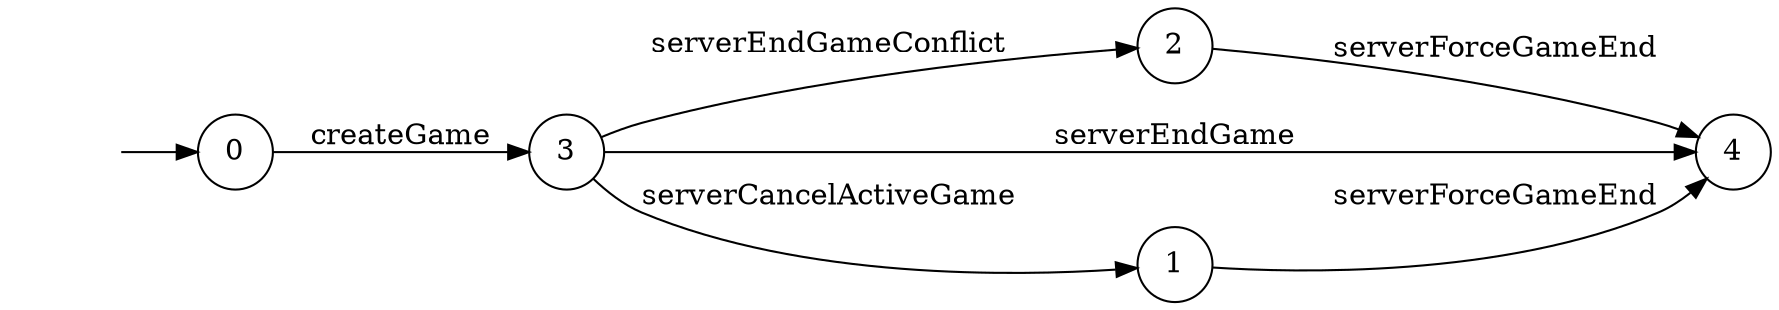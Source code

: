 digraph "/home/liuye/Project/InvConPlus/Dapp-Automata-data/result/model/0x3e07881993c7542a6da9025550b54331474b21dd/GameChannel/FSM-5" {
	graph [rankdir=LR]
	"" [label="" shape=plaintext]
	2 [label=2 shape=circle]
	0 [label=0 shape=circle]
	4 [label=4 shape=circle]
	1 [label=1 shape=circle]
	3 [label=3 shape=circle]
	"" -> 0 [label=""]
	0 -> 3 [label=createGame]
	3 -> 4 [label=serverEndGame]
	3 -> 1 [label=serverCancelActiveGame]
	3 -> 2 [label=serverEndGameConflict]
	2 -> 4 [label=serverForceGameEnd]
	1 -> 4 [label=serverForceGameEnd]
}
